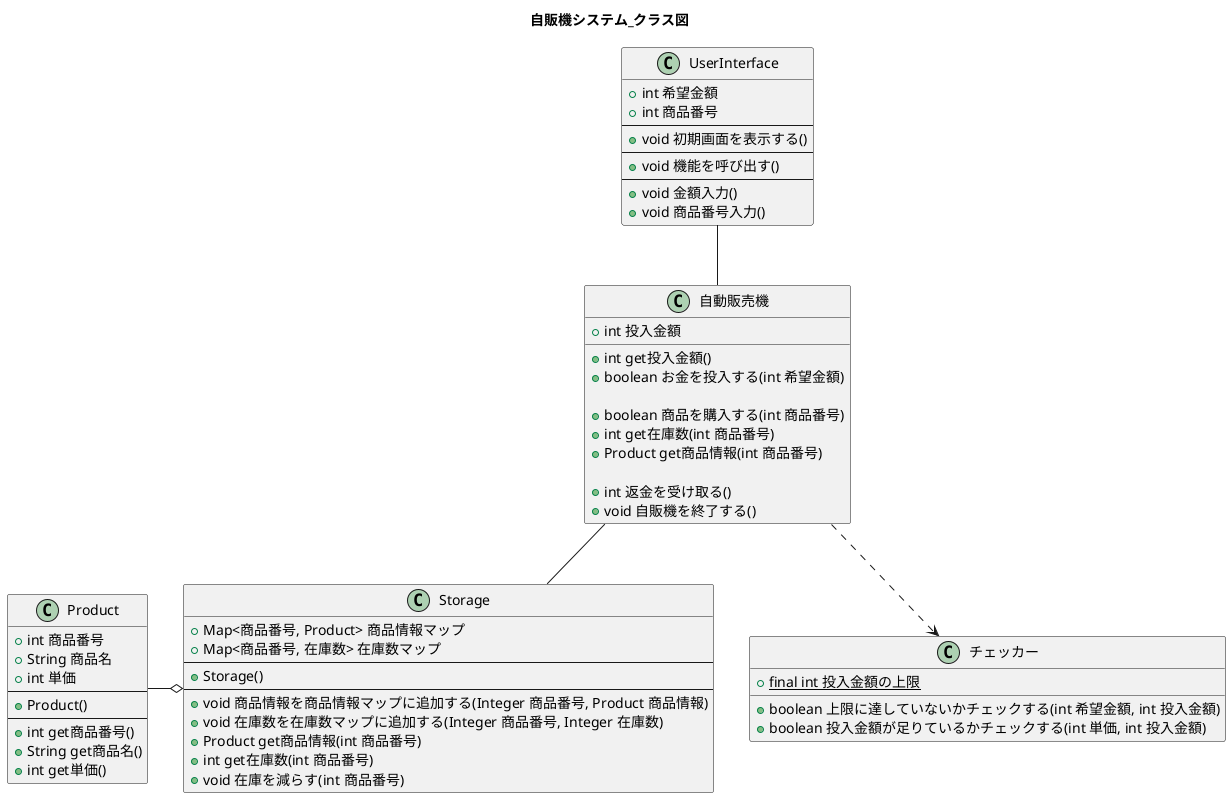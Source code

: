 @startuml
title 自販機システム_クラス図


UserInterface -- 自動販売機
自動販売機 -- Storage
自動販売機 ..> チェッカー
Product -o Storage


class UserInterface {
    +int 希望金額
    +int 商品番号
    --
    +void 初期画面を表示する()
    --
    +void 機能を呼び出す()
    --
    +void 金額入力()
    +void 商品番号入力() 
    /'
    1,2,3,9以外ならここでfalseを返し、エラーメッセージ00を表示
    '/
}

class 自動販売機 {
    +int 投入金額
    +int get投入金額()
    +boolean お金を投入する(int 希望金額)

    +boolean 商品を購入する(int 商品番号)
    +int get在庫数(int 商品番号)
    +Product get商品情報(int 商品番号)

    +int 返金を受け取る()
    +void 自販機を終了する()
}

class チェッカー{
    +{static}final int 投入金額の上限
    +boolean 上限に達していないかチェックする(int 希望金額, int 投入金額)
    +boolean 投入金額が足りているかチェックする(int 単価, int 投入金額)
}

class Storage {
    +Map<商品番号, Product> 商品情報マップ
    +Map<商品番号, 在庫数> 在庫数マップ
    --
    +Storage()
    --
    +void 商品情報を商品情報マップに追加する(Integer 商品番号, Product 商品情報)
    +void 在庫数を在庫数マップに追加する(Integer 商品番号, Integer 在庫数)
    +Product get商品情報(int 商品番号)
    +int get在庫数(int 商品番号)
    +void 在庫を減らす(int 商品番号)
}

class Product {
    +int 商品番号
    +String 商品名
    +int 単価
    --
    +Product()
    --
    +int get商品番号()
    +String get商品名()
    +int get単価()
    /'
    コンストラクタでProduct型を用意して、
    3つの属性をひとつにまとめてmap.putできるように
    this.num = num
    this.price = price
    this.name = name
    '/
}

@enduml